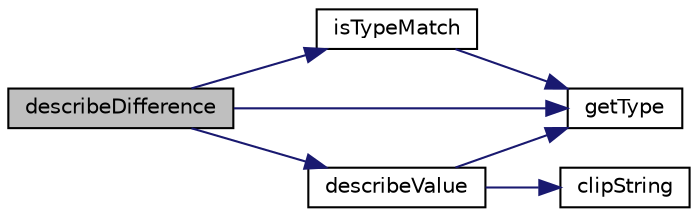 digraph "describeDifference"
{
  edge [fontname="Helvetica",fontsize="10",labelfontname="Helvetica",labelfontsize="10"];
  node [fontname="Helvetica",fontsize="10",shape=record];
  rankdir="LR";
  Node1 [label="describeDifference",height=0.2,width=0.4,color="black", fillcolor="grey75", style="filled" fontcolor="black"];
  Node1 -> Node2 [color="midnightblue",fontsize="10",style="solid",fontname="Helvetica"];
  Node2 [label="isTypeMatch",height=0.2,width=0.4,color="black", fillcolor="white", style="filled",URL="$class_simple_dumper.html#a0d82c6ceaec476e200fc2b11b38717df"];
  Node2 -> Node3 [color="midnightblue",fontsize="10",style="solid",fontname="Helvetica"];
  Node3 [label="getType",height=0.2,width=0.4,color="black", fillcolor="white", style="filled",URL="$class_simple_dumper.html#a2a1c2bb69d35f98aaa3afc7e1e159188"];
  Node1 -> Node4 [color="midnightblue",fontsize="10",style="solid",fontname="Helvetica"];
  Node4 [label="describeValue",height=0.2,width=0.4,color="black", fillcolor="white", style="filled",URL="$class_simple_dumper.html#a33c4ec815fbd0785036b8f06c3d00fcc"];
  Node4 -> Node3 [color="midnightblue",fontsize="10",style="solid",fontname="Helvetica"];
  Node4 -> Node5 [color="midnightblue",fontsize="10",style="solid",fontname="Helvetica"];
  Node5 [label="clipString",height=0.2,width=0.4,color="black", fillcolor="white", style="filled",URL="$class_simple_dumper.html#adb2b4d13ed7fd9b780f32a71a77e86ce"];
  Node1 -> Node3 [color="midnightblue",fontsize="10",style="solid",fontname="Helvetica"];
}
